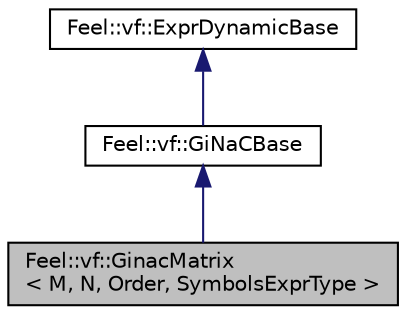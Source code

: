 digraph "Feel::vf::GinacMatrix&lt; M, N, Order, SymbolsExprType &gt;"
{
 // LATEX_PDF_SIZE
  edge [fontname="Helvetica",fontsize="10",labelfontname="Helvetica",labelfontsize="10"];
  node [fontname="Helvetica",fontsize="10",shape=record];
  Node1 [label="Feel::vf::GinacMatrix\l\< M, N, Order, SymbolsExprType \>",height=0.2,width=0.4,color="black", fillcolor="grey75", style="filled", fontcolor="black",tooltip="Handle Ginac matrix expression."];
  Node2 -> Node1 [dir="back",color="midnightblue",fontsize="10",style="solid",fontname="Helvetica"];
  Node2 [label="Feel::vf::GiNaCBase",height=0.2,width=0.4,color="black", fillcolor="white", style="filled",URL="$classFeel_1_1vf_1_1GiNaCBase.html",tooltip=" "];
  Node3 -> Node2 [dir="back",color="midnightblue",fontsize="10",style="solid",fontname="Helvetica"];
  Node3 [label="Feel::vf::ExprDynamicBase",height=0.2,width=0.4,color="black", fillcolor="white", style="filled",URL="$classFeel_1_1vf_1_1ExprDynamicBase.html",tooltip=" "];
}
